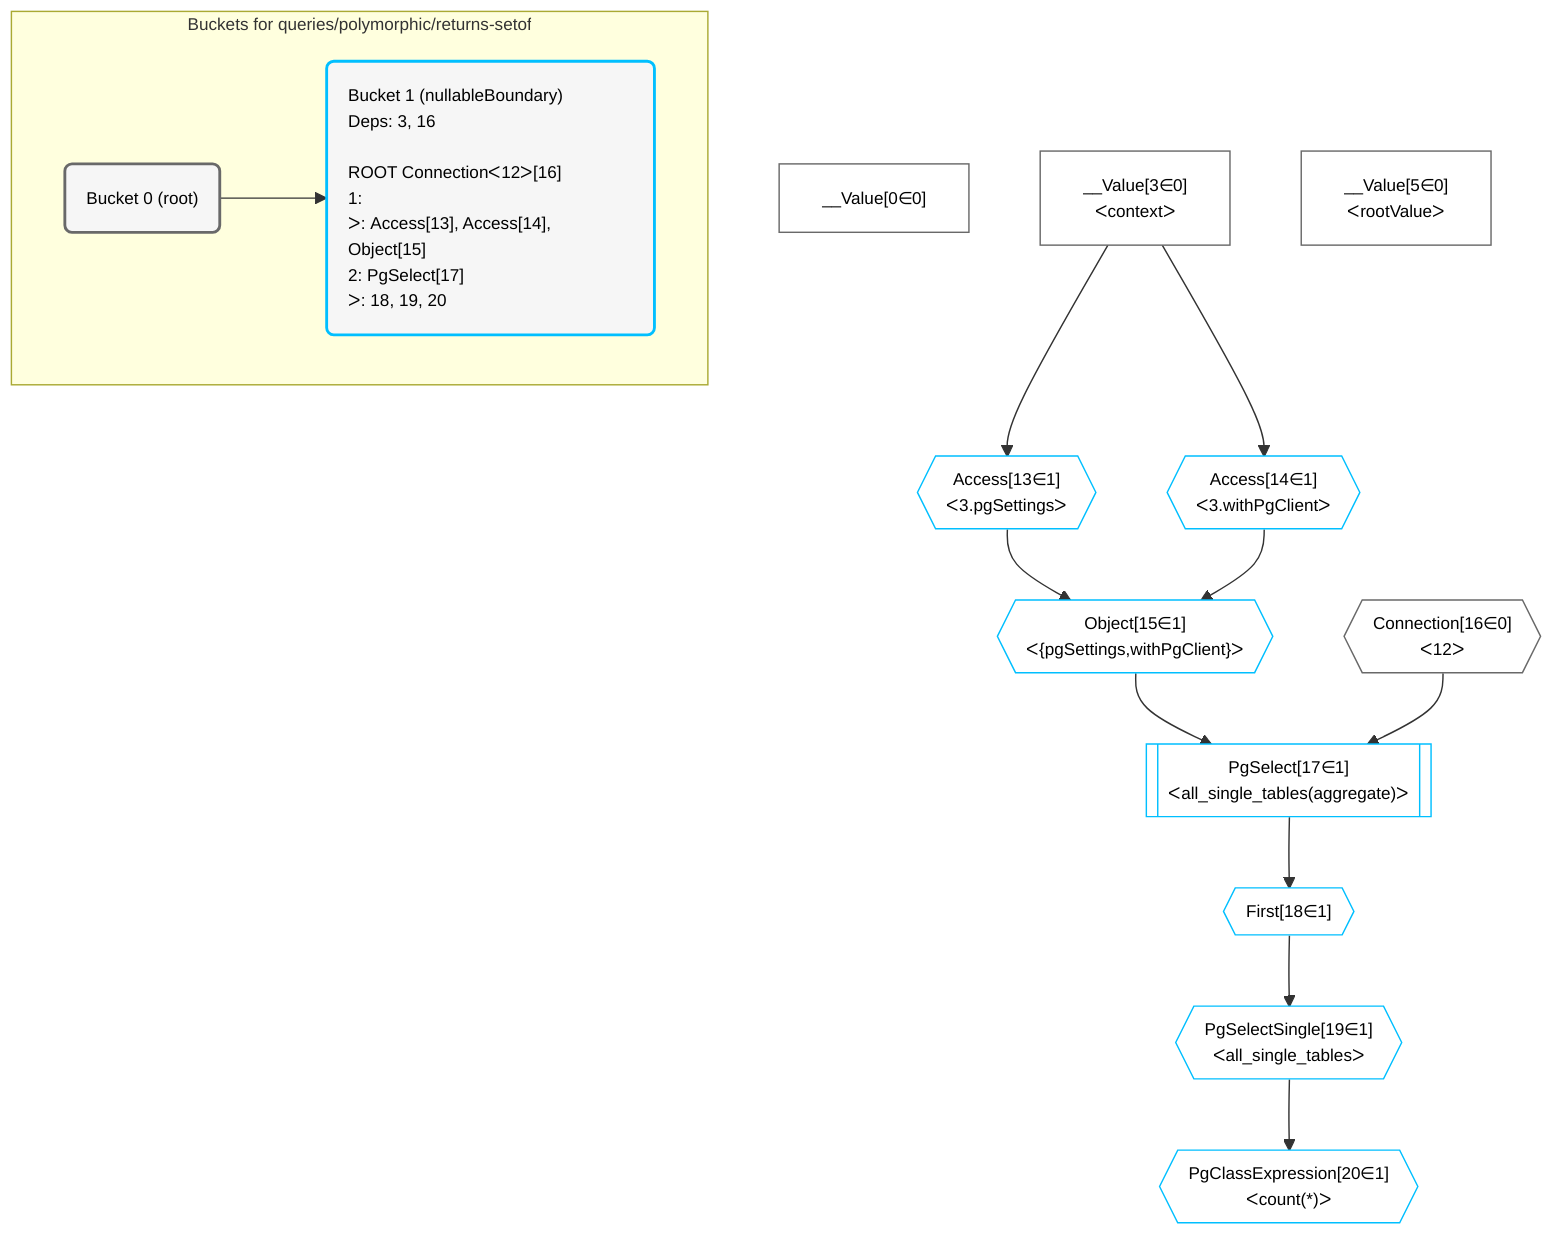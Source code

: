 %%{init: {'themeVariables': { 'fontSize': '12px'}}}%%
graph TD
    classDef path fill:#eee,stroke:#000,color:#000
    classDef plan fill:#fff,stroke-width:1px,color:#000
    classDef itemplan fill:#fff,stroke-width:2px,color:#000
    classDef unbatchedplan fill:#dff,stroke-width:1px,color:#000
    classDef sideeffectplan fill:#fcc,stroke-width:2px,color:#000
    classDef bucket fill:#f6f6f6,color:#000,stroke-width:2px,text-align:left


    %% plan dependencies
    __Value0["__Value[0∈0]"]:::plan
    __Value3["__Value[3∈0]<br />ᐸcontextᐳ"]:::plan
    __Value5["__Value[5∈0]<br />ᐸrootValueᐳ"]:::plan
    Connection16{{"Connection[16∈0]<br />ᐸ12ᐳ"}}:::plan
    Object15{{"Object[15∈1]<br />ᐸ{pgSettings,withPgClient}ᐳ"}}:::plan
    Access13{{"Access[13∈1]<br />ᐸ3.pgSettingsᐳ"}}:::plan
    Access14{{"Access[14∈1]<br />ᐸ3.withPgClientᐳ"}}:::plan
    Access13 & Access14 --> Object15
    PgSelect17[["PgSelect[17∈1]<br />ᐸall_single_tables(aggregate)ᐳ"]]:::plan
    Object15 & Connection16 --> PgSelect17
    __Value3 --> Access13
    __Value3 --> Access14
    First18{{"First[18∈1]"}}:::plan
    PgSelect17 --> First18
    PgSelectSingle19{{"PgSelectSingle[19∈1]<br />ᐸall_single_tablesᐳ"}}:::plan
    First18 --> PgSelectSingle19
    PgClassExpression20{{"PgClassExpression[20∈1]<br />ᐸcount(*)ᐳ"}}:::plan
    PgSelectSingle19 --> PgClassExpression20

    %% define steps

    subgraph "Buckets for queries/polymorphic/returns-setof"
    Bucket0("Bucket 0 (root)"):::bucket
    classDef bucket0 stroke:#696969
    class Bucket0,__Value0,__Value3,__Value5,Connection16 bucket0
    Bucket1("Bucket 1 (nullableBoundary)<br />Deps: 3, 16<br /><br />ROOT Connectionᐸ12ᐳ[16]<br />1: <br />ᐳ: Access[13], Access[14], Object[15]<br />2: PgSelect[17]<br />ᐳ: 18, 19, 20"):::bucket
    classDef bucket1 stroke:#00bfff
    class Bucket1,Access13,Access14,Object15,PgSelect17,First18,PgSelectSingle19,PgClassExpression20 bucket1
    Bucket0 --> Bucket1
    end